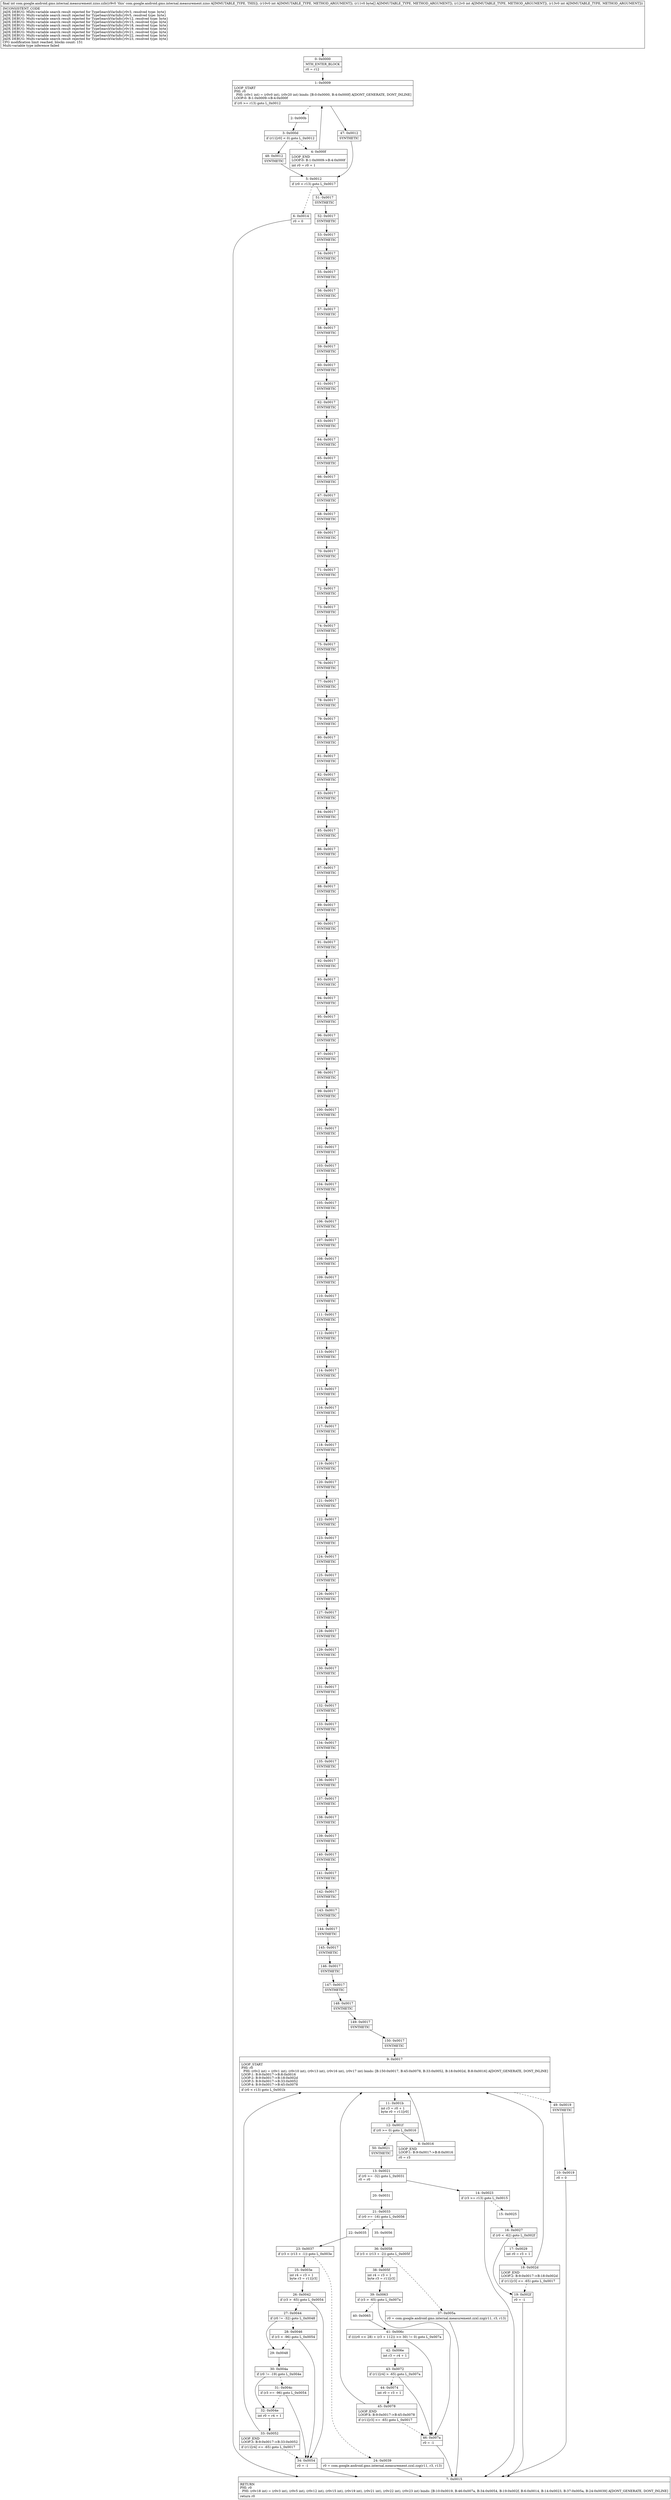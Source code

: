 digraph "CFG forcom.google.android.gms.internal.measurement.zzxo.zzb(I[BII)I" {
Node_0 [shape=record,label="{0\:\ 0x0000|MTH_ENTER_BLOCK\l|r0 = r12\l}"];
Node_1 [shape=record,label="{1\:\ 0x0009|LOOP_START\lPHI: r0 \l  PHI: (r0v1 int) = (r0v0 int), (r0v20 int) binds: [B:0:0x0000, B:4:0x000f] A[DONT_GENERATE, DONT_INLINE]\lLOOP:0: B:1:0x0009\-\>B:4:0x000f\l|if (r0 \>= r13) goto L_0x0012\l}"];
Node_2 [shape=record,label="{2\:\ 0x000b}"];
Node_3 [shape=record,label="{3\:\ 0x000d|if (r11[r0] \< 0) goto L_0x0012\l}"];
Node_4 [shape=record,label="{4\:\ 0x000f|LOOP_END\lLOOP:0: B:1:0x0009\-\>B:4:0x000f\l|int r0 = r0 + 1\l}"];
Node_5 [shape=record,label="{5\:\ 0x0012|if (r0 \< r13) goto L_0x0017\l}"];
Node_6 [shape=record,label="{6\:\ 0x0014|r0 = 0\l}"];
Node_7 [shape=record,label="{7\:\ 0x0015|RETURN\lPHI: r0 \l  PHI: (r0v18 int) = (r0v3 int), (r0v5 int), (r0v12 int), (r0v15 int), (r0v19 int), (r0v21 int), (r0v22 int), (r0v23 int) binds: [B:10:0x0019, B:46:0x007a, B:34:0x0054, B:19:0x002f, B:6:0x0014, B:14:0x0023, B:37:0x005a, B:24:0x0039] A[DONT_GENERATE, DONT_INLINE]\l|return r0\l}"];
Node_8 [shape=record,label="{8\:\ 0x0016|LOOP_END\lLOOP:1: B:9:0x0017\-\>B:8:0x0016\l|r0 = r3\l}"];
Node_9 [shape=record,label="{9\:\ 0x0017|LOOP_START\lPHI: r0 \l  PHI: (r0v2 int) = (r0v1 int), (r0v10 int), (r0v13 int), (r0v16 int), (r0v17 int) binds: [B:150:0x0017, B:45:0x0078, B:33:0x0052, B:18:0x002d, B:8:0x0016] A[DONT_GENERATE, DONT_INLINE]\lLOOP:1: B:9:0x0017\-\>B:8:0x0016\lLOOP:2: B:9:0x0017\-\>B:18:0x002d\lLOOP:3: B:9:0x0017\-\>B:33:0x0052\lLOOP:4: B:9:0x0017\-\>B:45:0x0078\l|if (r0 \< r13) goto L_0x001b\l}"];
Node_10 [shape=record,label="{10\:\ 0x0019|r0 = 0\l}"];
Node_11 [shape=record,label="{11\:\ 0x001b|int r3 = r0 + 1\lbyte r0 = r11[r0]\l}"];
Node_12 [shape=record,label="{12\:\ 0x001f|if (r0 \>= 0) goto L_0x0016\l}"];
Node_13 [shape=record,label="{13\:\ 0x0021|if (r0 \>= \-32) goto L_0x0031\lr0 = r0\l}"];
Node_14 [shape=record,label="{14\:\ 0x0023|if (r3 \>= r13) goto L_0x0015\l}"];
Node_15 [shape=record,label="{15\:\ 0x0025}"];
Node_16 [shape=record,label="{16\:\ 0x0027|if (r0 \< \-62) goto L_0x002f\l}"];
Node_17 [shape=record,label="{17\:\ 0x0029|int r0 = r3 + 1\l}"];
Node_18 [shape=record,label="{18\:\ 0x002d|LOOP_END\lLOOP:2: B:9:0x0017\-\>B:18:0x002d\l|if (r11[r3] \<= \-65) goto L_0x0017\l}"];
Node_19 [shape=record,label="{19\:\ 0x002f|r0 = \-1\l}"];
Node_20 [shape=record,label="{20\:\ 0x0031}"];
Node_21 [shape=record,label="{21\:\ 0x0033|if (r0 \>= \-16) goto L_0x0056\l}"];
Node_22 [shape=record,label="{22\:\ 0x0035}"];
Node_23 [shape=record,label="{23\:\ 0x0037|if (r3 \< (r13 + \-1)) goto L_0x003e\l}"];
Node_24 [shape=record,label="{24\:\ 0x0039|r0 = com.google.android.gms.internal.measurement.zzxl.zzg(r11, r3, r13)\l}"];
Node_25 [shape=record,label="{25\:\ 0x003e|int r4 = r3 + 1\lbyte r3 = r11[r3]\l}"];
Node_26 [shape=record,label="{26\:\ 0x0042|if (r3 \> \-65) goto L_0x0054\l}"];
Node_27 [shape=record,label="{27\:\ 0x0044|if (r0 != \-32) goto L_0x0048\l}"];
Node_28 [shape=record,label="{28\:\ 0x0046|if (r3 \< \-96) goto L_0x0054\l}"];
Node_29 [shape=record,label="{29\:\ 0x0048}"];
Node_30 [shape=record,label="{30\:\ 0x004a|if (r0 != \-19) goto L_0x004e\l}"];
Node_31 [shape=record,label="{31\:\ 0x004c|if (r3 \>= \-96) goto L_0x0054\l}"];
Node_32 [shape=record,label="{32\:\ 0x004e|int r0 = r4 + 1\l}"];
Node_33 [shape=record,label="{33\:\ 0x0052|LOOP_END\lLOOP:3: B:9:0x0017\-\>B:33:0x0052\l|if (r11[r4] \<= \-65) goto L_0x0017\l}"];
Node_34 [shape=record,label="{34\:\ 0x0054|r0 = \-1\l}"];
Node_35 [shape=record,label="{35\:\ 0x0056}"];
Node_36 [shape=record,label="{36\:\ 0x0058|if (r3 \< (r13 + \-2)) goto L_0x005f\l}"];
Node_37 [shape=record,label="{37\:\ 0x005a|r0 = com.google.android.gms.internal.measurement.zzxl.zzg(r11, r3, r13)\l}"];
Node_38 [shape=record,label="{38\:\ 0x005f|int r4 = r3 + 1\lbyte r3 = r11[r3]\l}"];
Node_39 [shape=record,label="{39\:\ 0x0063|if (r3 \> \-65) goto L_0x007a\l}"];
Node_40 [shape=record,label="{40\:\ 0x0065}"];
Node_41 [shape=record,label="{41\:\ 0x006c|if ((((r0 \<\< 28) + (r3 + 112)) \>\> 30) != 0) goto L_0x007a\l}"];
Node_42 [shape=record,label="{42\:\ 0x006e|int r3 = r4 + 1\l}"];
Node_43 [shape=record,label="{43\:\ 0x0072|if (r11[r4] \> \-65) goto L_0x007a\l}"];
Node_44 [shape=record,label="{44\:\ 0x0074|int r0 = r3 + 1\l}"];
Node_45 [shape=record,label="{45\:\ 0x0078|LOOP_END\lLOOP:4: B:9:0x0017\-\>B:45:0x0078\l|if (r11[r3] \<= \-65) goto L_0x0017\l}"];
Node_46 [shape=record,label="{46\:\ 0x007a|r0 = \-1\l}"];
Node_47 [shape=record,label="{47\:\ 0x0012|SYNTHETIC\l}"];
Node_48 [shape=record,label="{48\:\ 0x0012|SYNTHETIC\l}"];
Node_49 [shape=record,label="{49\:\ 0x0019|SYNTHETIC\l}"];
Node_50 [shape=record,label="{50\:\ 0x0021|SYNTHETIC\l}"];
Node_51 [shape=record,label="{51\:\ 0x0017|SYNTHETIC\l}"];
Node_52 [shape=record,label="{52\:\ 0x0017|SYNTHETIC\l}"];
Node_53 [shape=record,label="{53\:\ 0x0017|SYNTHETIC\l}"];
Node_54 [shape=record,label="{54\:\ 0x0017|SYNTHETIC\l}"];
Node_55 [shape=record,label="{55\:\ 0x0017|SYNTHETIC\l}"];
Node_56 [shape=record,label="{56\:\ 0x0017|SYNTHETIC\l}"];
Node_57 [shape=record,label="{57\:\ 0x0017|SYNTHETIC\l}"];
Node_58 [shape=record,label="{58\:\ 0x0017|SYNTHETIC\l}"];
Node_59 [shape=record,label="{59\:\ 0x0017|SYNTHETIC\l}"];
Node_60 [shape=record,label="{60\:\ 0x0017|SYNTHETIC\l}"];
Node_61 [shape=record,label="{61\:\ 0x0017|SYNTHETIC\l}"];
Node_62 [shape=record,label="{62\:\ 0x0017|SYNTHETIC\l}"];
Node_63 [shape=record,label="{63\:\ 0x0017|SYNTHETIC\l}"];
Node_64 [shape=record,label="{64\:\ 0x0017|SYNTHETIC\l}"];
Node_65 [shape=record,label="{65\:\ 0x0017|SYNTHETIC\l}"];
Node_66 [shape=record,label="{66\:\ 0x0017|SYNTHETIC\l}"];
Node_67 [shape=record,label="{67\:\ 0x0017|SYNTHETIC\l}"];
Node_68 [shape=record,label="{68\:\ 0x0017|SYNTHETIC\l}"];
Node_69 [shape=record,label="{69\:\ 0x0017|SYNTHETIC\l}"];
Node_70 [shape=record,label="{70\:\ 0x0017|SYNTHETIC\l}"];
Node_71 [shape=record,label="{71\:\ 0x0017|SYNTHETIC\l}"];
Node_72 [shape=record,label="{72\:\ 0x0017|SYNTHETIC\l}"];
Node_73 [shape=record,label="{73\:\ 0x0017|SYNTHETIC\l}"];
Node_74 [shape=record,label="{74\:\ 0x0017|SYNTHETIC\l}"];
Node_75 [shape=record,label="{75\:\ 0x0017|SYNTHETIC\l}"];
Node_76 [shape=record,label="{76\:\ 0x0017|SYNTHETIC\l}"];
Node_77 [shape=record,label="{77\:\ 0x0017|SYNTHETIC\l}"];
Node_78 [shape=record,label="{78\:\ 0x0017|SYNTHETIC\l}"];
Node_79 [shape=record,label="{79\:\ 0x0017|SYNTHETIC\l}"];
Node_80 [shape=record,label="{80\:\ 0x0017|SYNTHETIC\l}"];
Node_81 [shape=record,label="{81\:\ 0x0017|SYNTHETIC\l}"];
Node_82 [shape=record,label="{82\:\ 0x0017|SYNTHETIC\l}"];
Node_83 [shape=record,label="{83\:\ 0x0017|SYNTHETIC\l}"];
Node_84 [shape=record,label="{84\:\ 0x0017|SYNTHETIC\l}"];
Node_85 [shape=record,label="{85\:\ 0x0017|SYNTHETIC\l}"];
Node_86 [shape=record,label="{86\:\ 0x0017|SYNTHETIC\l}"];
Node_87 [shape=record,label="{87\:\ 0x0017|SYNTHETIC\l}"];
Node_88 [shape=record,label="{88\:\ 0x0017|SYNTHETIC\l}"];
Node_89 [shape=record,label="{89\:\ 0x0017|SYNTHETIC\l}"];
Node_90 [shape=record,label="{90\:\ 0x0017|SYNTHETIC\l}"];
Node_91 [shape=record,label="{91\:\ 0x0017|SYNTHETIC\l}"];
Node_92 [shape=record,label="{92\:\ 0x0017|SYNTHETIC\l}"];
Node_93 [shape=record,label="{93\:\ 0x0017|SYNTHETIC\l}"];
Node_94 [shape=record,label="{94\:\ 0x0017|SYNTHETIC\l}"];
Node_95 [shape=record,label="{95\:\ 0x0017|SYNTHETIC\l}"];
Node_96 [shape=record,label="{96\:\ 0x0017|SYNTHETIC\l}"];
Node_97 [shape=record,label="{97\:\ 0x0017|SYNTHETIC\l}"];
Node_98 [shape=record,label="{98\:\ 0x0017|SYNTHETIC\l}"];
Node_99 [shape=record,label="{99\:\ 0x0017|SYNTHETIC\l}"];
Node_100 [shape=record,label="{100\:\ 0x0017|SYNTHETIC\l}"];
Node_101 [shape=record,label="{101\:\ 0x0017|SYNTHETIC\l}"];
Node_102 [shape=record,label="{102\:\ 0x0017|SYNTHETIC\l}"];
Node_103 [shape=record,label="{103\:\ 0x0017|SYNTHETIC\l}"];
Node_104 [shape=record,label="{104\:\ 0x0017|SYNTHETIC\l}"];
Node_105 [shape=record,label="{105\:\ 0x0017|SYNTHETIC\l}"];
Node_106 [shape=record,label="{106\:\ 0x0017|SYNTHETIC\l}"];
Node_107 [shape=record,label="{107\:\ 0x0017|SYNTHETIC\l}"];
Node_108 [shape=record,label="{108\:\ 0x0017|SYNTHETIC\l}"];
Node_109 [shape=record,label="{109\:\ 0x0017|SYNTHETIC\l}"];
Node_110 [shape=record,label="{110\:\ 0x0017|SYNTHETIC\l}"];
Node_111 [shape=record,label="{111\:\ 0x0017|SYNTHETIC\l}"];
Node_112 [shape=record,label="{112\:\ 0x0017|SYNTHETIC\l}"];
Node_113 [shape=record,label="{113\:\ 0x0017|SYNTHETIC\l}"];
Node_114 [shape=record,label="{114\:\ 0x0017|SYNTHETIC\l}"];
Node_115 [shape=record,label="{115\:\ 0x0017|SYNTHETIC\l}"];
Node_116 [shape=record,label="{116\:\ 0x0017|SYNTHETIC\l}"];
Node_117 [shape=record,label="{117\:\ 0x0017|SYNTHETIC\l}"];
Node_118 [shape=record,label="{118\:\ 0x0017|SYNTHETIC\l}"];
Node_119 [shape=record,label="{119\:\ 0x0017|SYNTHETIC\l}"];
Node_120 [shape=record,label="{120\:\ 0x0017|SYNTHETIC\l}"];
Node_121 [shape=record,label="{121\:\ 0x0017|SYNTHETIC\l}"];
Node_122 [shape=record,label="{122\:\ 0x0017|SYNTHETIC\l}"];
Node_123 [shape=record,label="{123\:\ 0x0017|SYNTHETIC\l}"];
Node_124 [shape=record,label="{124\:\ 0x0017|SYNTHETIC\l}"];
Node_125 [shape=record,label="{125\:\ 0x0017|SYNTHETIC\l}"];
Node_126 [shape=record,label="{126\:\ 0x0017|SYNTHETIC\l}"];
Node_127 [shape=record,label="{127\:\ 0x0017|SYNTHETIC\l}"];
Node_128 [shape=record,label="{128\:\ 0x0017|SYNTHETIC\l}"];
Node_129 [shape=record,label="{129\:\ 0x0017|SYNTHETIC\l}"];
Node_130 [shape=record,label="{130\:\ 0x0017|SYNTHETIC\l}"];
Node_131 [shape=record,label="{131\:\ 0x0017|SYNTHETIC\l}"];
Node_132 [shape=record,label="{132\:\ 0x0017|SYNTHETIC\l}"];
Node_133 [shape=record,label="{133\:\ 0x0017|SYNTHETIC\l}"];
Node_134 [shape=record,label="{134\:\ 0x0017|SYNTHETIC\l}"];
Node_135 [shape=record,label="{135\:\ 0x0017|SYNTHETIC\l}"];
Node_136 [shape=record,label="{136\:\ 0x0017|SYNTHETIC\l}"];
Node_137 [shape=record,label="{137\:\ 0x0017|SYNTHETIC\l}"];
Node_138 [shape=record,label="{138\:\ 0x0017|SYNTHETIC\l}"];
Node_139 [shape=record,label="{139\:\ 0x0017|SYNTHETIC\l}"];
Node_140 [shape=record,label="{140\:\ 0x0017|SYNTHETIC\l}"];
Node_141 [shape=record,label="{141\:\ 0x0017|SYNTHETIC\l}"];
Node_142 [shape=record,label="{142\:\ 0x0017|SYNTHETIC\l}"];
Node_143 [shape=record,label="{143\:\ 0x0017|SYNTHETIC\l}"];
Node_144 [shape=record,label="{144\:\ 0x0017|SYNTHETIC\l}"];
Node_145 [shape=record,label="{145\:\ 0x0017|SYNTHETIC\l}"];
Node_146 [shape=record,label="{146\:\ 0x0017|SYNTHETIC\l}"];
Node_147 [shape=record,label="{147\:\ 0x0017|SYNTHETIC\l}"];
Node_148 [shape=record,label="{148\:\ 0x0017|SYNTHETIC\l}"];
Node_149 [shape=record,label="{149\:\ 0x0017|SYNTHETIC\l}"];
Node_150 [shape=record,label="{150\:\ 0x0017|SYNTHETIC\l}"];
MethodNode[shape=record,label="{final int com.google.android.gms.internal.measurement.zzxo.zzb((r9v0 'this' com.google.android.gms.internal.measurement.zzxo A[IMMUTABLE_TYPE, THIS]), (r10v0 int A[IMMUTABLE_TYPE, METHOD_ARGUMENT]), (r11v0 byte[] A[IMMUTABLE_TYPE, METHOD_ARGUMENT]), (r12v0 int A[IMMUTABLE_TYPE, METHOD_ARGUMENT]), (r13v0 int A[IMMUTABLE_TYPE, METHOD_ARGUMENT]))  | INCONSISTENT_CODE\lJADX DEBUG: Multi\-variable search result rejected for TypeSearchVarInfo\{r0v3, resolved type: byte\}\lJADX DEBUG: Multi\-variable search result rejected for TypeSearchVarInfo\{r0v5, resolved type: byte\}\lJADX DEBUG: Multi\-variable search result rejected for TypeSearchVarInfo\{r0v12, resolved type: byte\}\lJADX DEBUG: Multi\-variable search result rejected for TypeSearchVarInfo\{r0v15, resolved type: byte\}\lJADX DEBUG: Multi\-variable search result rejected for TypeSearchVarInfo\{r0v18, resolved type: byte\}\lJADX DEBUG: Multi\-variable search result rejected for TypeSearchVarInfo\{r0v19, resolved type: byte\}\lJADX DEBUG: Multi\-variable search result rejected for TypeSearchVarInfo\{r0v21, resolved type: byte\}\lJADX DEBUG: Multi\-variable search result rejected for TypeSearchVarInfo\{r0v22, resolved type: byte\}\lJADX DEBUG: Multi\-variable search result rejected for TypeSearchVarInfo\{r0v23, resolved type: byte\}\lCFG modification limit reached, blocks count: 151\lMulti\-variable type inference failed\l}"];
MethodNode -> Node_0;
Node_0 -> Node_1;
Node_1 -> Node_2[style=dashed];
Node_1 -> Node_47;
Node_2 -> Node_3;
Node_3 -> Node_4[style=dashed];
Node_3 -> Node_48;
Node_4 -> Node_1;
Node_5 -> Node_6[style=dashed];
Node_5 -> Node_51;
Node_6 -> Node_7;
Node_8 -> Node_9;
Node_9 -> Node_11;
Node_9 -> Node_49[style=dashed];
Node_10 -> Node_7;
Node_11 -> Node_12;
Node_12 -> Node_8;
Node_12 -> Node_50[style=dashed];
Node_13 -> Node_14;
Node_13 -> Node_20;
Node_14 -> Node_7;
Node_14 -> Node_15[style=dashed];
Node_15 -> Node_16;
Node_16 -> Node_17[style=dashed];
Node_16 -> Node_19;
Node_17 -> Node_18;
Node_18 -> Node_9;
Node_18 -> Node_19[style=dashed];
Node_19 -> Node_7;
Node_20 -> Node_21;
Node_21 -> Node_22[style=dashed];
Node_21 -> Node_35;
Node_22 -> Node_23;
Node_23 -> Node_24[style=dashed];
Node_23 -> Node_25;
Node_24 -> Node_7;
Node_25 -> Node_26;
Node_26 -> Node_27[style=dashed];
Node_26 -> Node_34;
Node_27 -> Node_28[style=dashed];
Node_27 -> Node_29;
Node_28 -> Node_29[style=dashed];
Node_28 -> Node_34;
Node_29 -> Node_30;
Node_30 -> Node_31[style=dashed];
Node_30 -> Node_32;
Node_31 -> Node_32[style=dashed];
Node_31 -> Node_34;
Node_32 -> Node_33;
Node_33 -> Node_9;
Node_33 -> Node_34[style=dashed];
Node_34 -> Node_7;
Node_35 -> Node_36;
Node_36 -> Node_37[style=dashed];
Node_36 -> Node_38;
Node_37 -> Node_7;
Node_38 -> Node_39;
Node_39 -> Node_40[style=dashed];
Node_39 -> Node_46;
Node_40 -> Node_41;
Node_41 -> Node_42[style=dashed];
Node_41 -> Node_46;
Node_42 -> Node_43;
Node_43 -> Node_44[style=dashed];
Node_43 -> Node_46;
Node_44 -> Node_45;
Node_45 -> Node_9;
Node_45 -> Node_46[style=dashed];
Node_46 -> Node_7;
Node_47 -> Node_5;
Node_48 -> Node_5;
Node_49 -> Node_10;
Node_50 -> Node_13;
Node_51 -> Node_52;
Node_52 -> Node_53;
Node_53 -> Node_54;
Node_54 -> Node_55;
Node_55 -> Node_56;
Node_56 -> Node_57;
Node_57 -> Node_58;
Node_58 -> Node_59;
Node_59 -> Node_60;
Node_60 -> Node_61;
Node_61 -> Node_62;
Node_62 -> Node_63;
Node_63 -> Node_64;
Node_64 -> Node_65;
Node_65 -> Node_66;
Node_66 -> Node_67;
Node_67 -> Node_68;
Node_68 -> Node_69;
Node_69 -> Node_70;
Node_70 -> Node_71;
Node_71 -> Node_72;
Node_72 -> Node_73;
Node_73 -> Node_74;
Node_74 -> Node_75;
Node_75 -> Node_76;
Node_76 -> Node_77;
Node_77 -> Node_78;
Node_78 -> Node_79;
Node_79 -> Node_80;
Node_80 -> Node_81;
Node_81 -> Node_82;
Node_82 -> Node_83;
Node_83 -> Node_84;
Node_84 -> Node_85;
Node_85 -> Node_86;
Node_86 -> Node_87;
Node_87 -> Node_88;
Node_88 -> Node_89;
Node_89 -> Node_90;
Node_90 -> Node_91;
Node_91 -> Node_92;
Node_92 -> Node_93;
Node_93 -> Node_94;
Node_94 -> Node_95;
Node_95 -> Node_96;
Node_96 -> Node_97;
Node_97 -> Node_98;
Node_98 -> Node_99;
Node_99 -> Node_100;
Node_100 -> Node_101;
Node_101 -> Node_102;
Node_102 -> Node_103;
Node_103 -> Node_104;
Node_104 -> Node_105;
Node_105 -> Node_106;
Node_106 -> Node_107;
Node_107 -> Node_108;
Node_108 -> Node_109;
Node_109 -> Node_110;
Node_110 -> Node_111;
Node_111 -> Node_112;
Node_112 -> Node_113;
Node_113 -> Node_114;
Node_114 -> Node_115;
Node_115 -> Node_116;
Node_116 -> Node_117;
Node_117 -> Node_118;
Node_118 -> Node_119;
Node_119 -> Node_120;
Node_120 -> Node_121;
Node_121 -> Node_122;
Node_122 -> Node_123;
Node_123 -> Node_124;
Node_124 -> Node_125;
Node_125 -> Node_126;
Node_126 -> Node_127;
Node_127 -> Node_128;
Node_128 -> Node_129;
Node_129 -> Node_130;
Node_130 -> Node_131;
Node_131 -> Node_132;
Node_132 -> Node_133;
Node_133 -> Node_134;
Node_134 -> Node_135;
Node_135 -> Node_136;
Node_136 -> Node_137;
Node_137 -> Node_138;
Node_138 -> Node_139;
Node_139 -> Node_140;
Node_140 -> Node_141;
Node_141 -> Node_142;
Node_142 -> Node_143;
Node_143 -> Node_144;
Node_144 -> Node_145;
Node_145 -> Node_146;
Node_146 -> Node_147;
Node_147 -> Node_148;
Node_148 -> Node_149;
Node_149 -> Node_150;
Node_150 -> Node_9;
}

